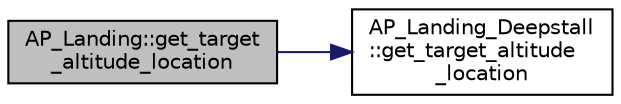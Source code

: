 digraph "AP_Landing::get_target_altitude_location"
{
 // INTERACTIVE_SVG=YES
  edge [fontname="Helvetica",fontsize="10",labelfontname="Helvetica",labelfontsize="10"];
  node [fontname="Helvetica",fontsize="10",shape=record];
  rankdir="LR";
  Node1 [label="AP_Landing::get_target\l_altitude_location",height=0.2,width=0.4,color="black", fillcolor="grey75", style="filled", fontcolor="black"];
  Node1 -> Node2 [color="midnightblue",fontsize="10",style="solid",fontname="Helvetica"];
  Node2 [label="AP_Landing_Deepstall\l::get_target_altitude\l_location",height=0.2,width=0.4,color="black", fillcolor="white", style="filled",URL="$classAP__Landing__Deepstall.html#a71162e33670c980a795c120042773173"];
}
